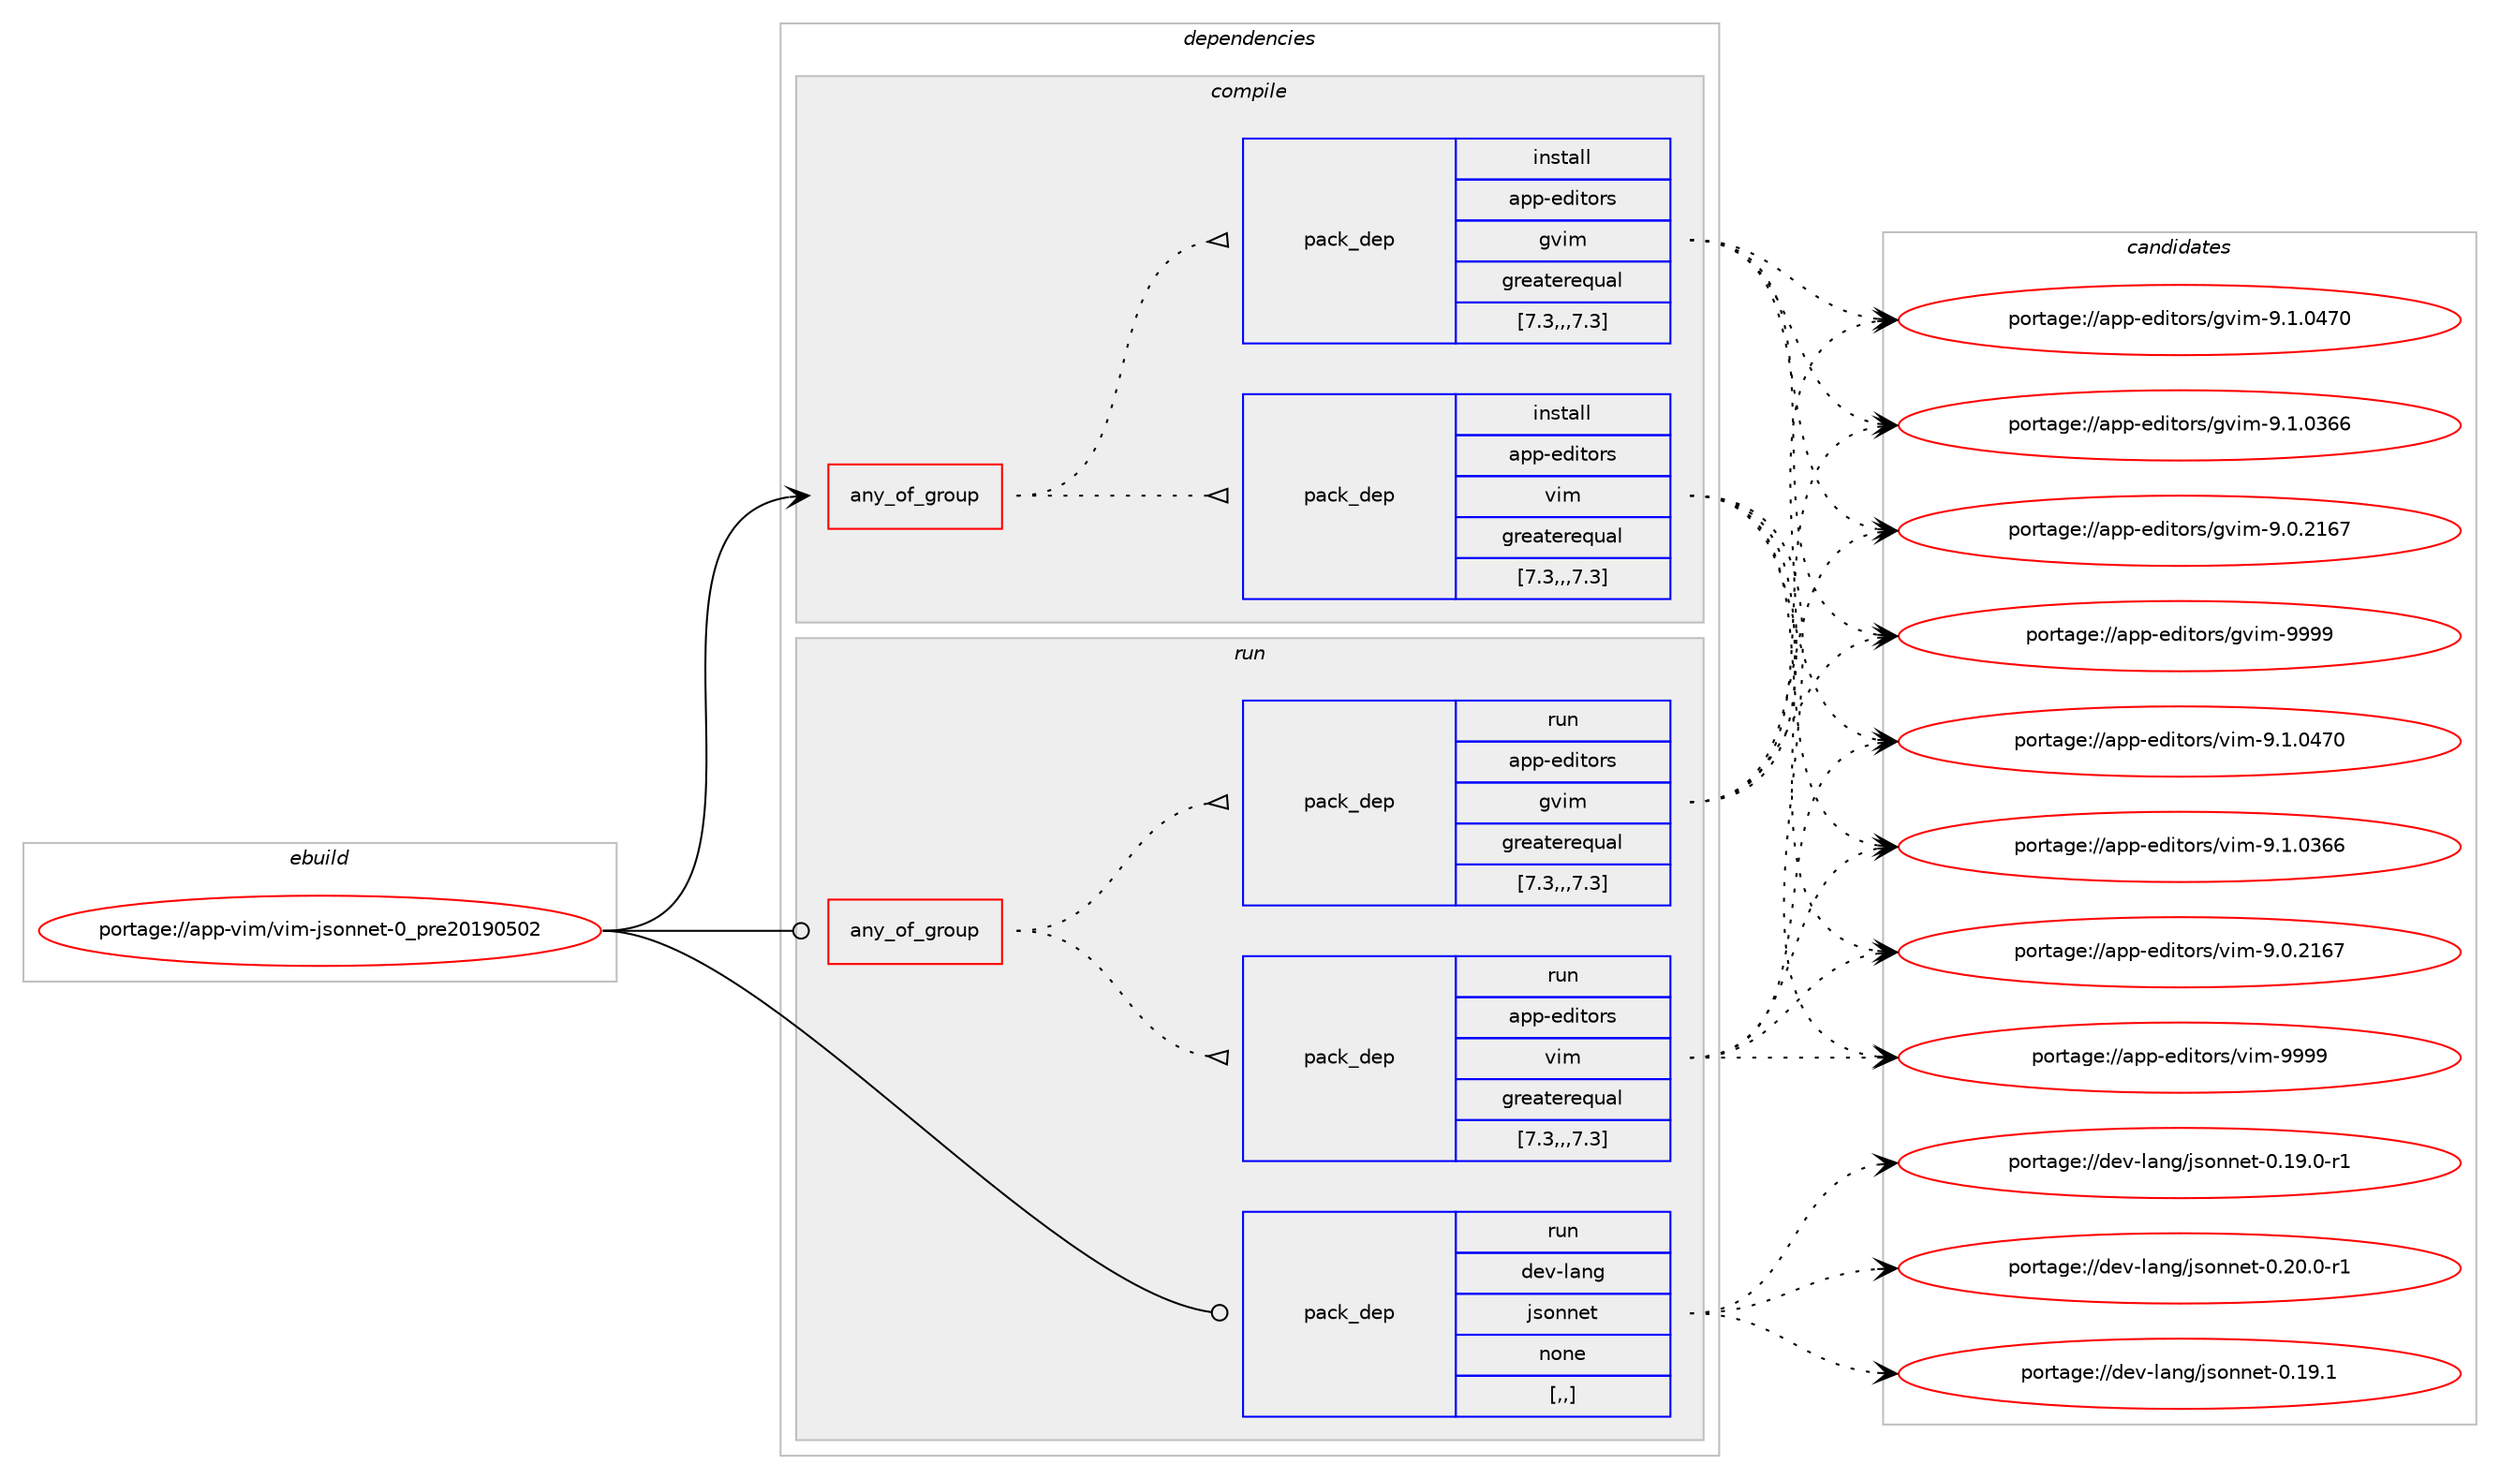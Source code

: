 digraph prolog {

# *************
# Graph options
# *************

newrank=true;
concentrate=true;
compound=true;
graph [rankdir=LR,fontname=Helvetica,fontsize=10,ranksep=1.5];#, ranksep=2.5, nodesep=0.2];
edge  [arrowhead=vee];
node  [fontname=Helvetica,fontsize=10];

# **********
# The ebuild
# **********

subgraph cluster_leftcol {
color=gray;
label=<<i>ebuild</i>>;
id [label="portage://app-vim/vim-jsonnet-0_pre20190502", color=red, width=4, href="../app-vim/vim-jsonnet-0_pre20190502.svg"];
}

# ****************
# The dependencies
# ****************

subgraph cluster_midcol {
color=gray;
label=<<i>dependencies</i>>;
subgraph cluster_compile {
fillcolor="#eeeeee";
style=filled;
label=<<i>compile</i>>;
subgraph any801 {
dependency62690 [label=<<TABLE BORDER="0" CELLBORDER="1" CELLSPACING="0" CELLPADDING="4"><TR><TD CELLPADDING="10">any_of_group</TD></TR></TABLE>>, shape=none, color=red];subgraph pack45369 {
dependency62691 [label=<<TABLE BORDER="0" CELLBORDER="1" CELLSPACING="0" CELLPADDING="4" WIDTH="220"><TR><TD ROWSPAN="6" CELLPADDING="30">pack_dep</TD></TR><TR><TD WIDTH="110">install</TD></TR><TR><TD>app-editors</TD></TR><TR><TD>vim</TD></TR><TR><TD>greaterequal</TD></TR><TR><TD>[7.3,,,7.3]</TD></TR></TABLE>>, shape=none, color=blue];
}
dependency62690:e -> dependency62691:w [weight=20,style="dotted",arrowhead="oinv"];
subgraph pack45370 {
dependency62692 [label=<<TABLE BORDER="0" CELLBORDER="1" CELLSPACING="0" CELLPADDING="4" WIDTH="220"><TR><TD ROWSPAN="6" CELLPADDING="30">pack_dep</TD></TR><TR><TD WIDTH="110">install</TD></TR><TR><TD>app-editors</TD></TR><TR><TD>gvim</TD></TR><TR><TD>greaterequal</TD></TR><TR><TD>[7.3,,,7.3]</TD></TR></TABLE>>, shape=none, color=blue];
}
dependency62690:e -> dependency62692:w [weight=20,style="dotted",arrowhead="oinv"];
}
id:e -> dependency62690:w [weight=20,style="solid",arrowhead="vee"];
}
subgraph cluster_compileandrun {
fillcolor="#eeeeee";
style=filled;
label=<<i>compile and run</i>>;
}
subgraph cluster_run {
fillcolor="#eeeeee";
style=filled;
label=<<i>run</i>>;
subgraph any802 {
dependency62693 [label=<<TABLE BORDER="0" CELLBORDER="1" CELLSPACING="0" CELLPADDING="4"><TR><TD CELLPADDING="10">any_of_group</TD></TR></TABLE>>, shape=none, color=red];subgraph pack45371 {
dependency62694 [label=<<TABLE BORDER="0" CELLBORDER="1" CELLSPACING="0" CELLPADDING="4" WIDTH="220"><TR><TD ROWSPAN="6" CELLPADDING="30">pack_dep</TD></TR><TR><TD WIDTH="110">run</TD></TR><TR><TD>app-editors</TD></TR><TR><TD>vim</TD></TR><TR><TD>greaterequal</TD></TR><TR><TD>[7.3,,,7.3]</TD></TR></TABLE>>, shape=none, color=blue];
}
dependency62693:e -> dependency62694:w [weight=20,style="dotted",arrowhead="oinv"];
subgraph pack45372 {
dependency62695 [label=<<TABLE BORDER="0" CELLBORDER="1" CELLSPACING="0" CELLPADDING="4" WIDTH="220"><TR><TD ROWSPAN="6" CELLPADDING="30">pack_dep</TD></TR><TR><TD WIDTH="110">run</TD></TR><TR><TD>app-editors</TD></TR><TR><TD>gvim</TD></TR><TR><TD>greaterequal</TD></TR><TR><TD>[7.3,,,7.3]</TD></TR></TABLE>>, shape=none, color=blue];
}
dependency62693:e -> dependency62695:w [weight=20,style="dotted",arrowhead="oinv"];
}
id:e -> dependency62693:w [weight=20,style="solid",arrowhead="odot"];
subgraph pack45373 {
dependency62696 [label=<<TABLE BORDER="0" CELLBORDER="1" CELLSPACING="0" CELLPADDING="4" WIDTH="220"><TR><TD ROWSPAN="6" CELLPADDING="30">pack_dep</TD></TR><TR><TD WIDTH="110">run</TD></TR><TR><TD>dev-lang</TD></TR><TR><TD>jsonnet</TD></TR><TR><TD>none</TD></TR><TR><TD>[,,]</TD></TR></TABLE>>, shape=none, color=blue];
}
id:e -> dependency62696:w [weight=20,style="solid",arrowhead="odot"];
}
}

# **************
# The candidates
# **************

subgraph cluster_choices {
rank=same;
color=gray;
label=<<i>candidates</i>>;

subgraph choice45369 {
color=black;
nodesep=1;
choice9711211245101100105116111114115471181051094557575757 [label="portage://app-editors/vim-9999", color=red, width=4,href="../app-editors/vim-9999.svg"];
choice971121124510110010511611111411547118105109455746494648525548 [label="portage://app-editors/vim-9.1.0470", color=red, width=4,href="../app-editors/vim-9.1.0470.svg"];
choice971121124510110010511611111411547118105109455746494648515454 [label="portage://app-editors/vim-9.1.0366", color=red, width=4,href="../app-editors/vim-9.1.0366.svg"];
choice971121124510110010511611111411547118105109455746484650495455 [label="portage://app-editors/vim-9.0.2167", color=red, width=4,href="../app-editors/vim-9.0.2167.svg"];
dependency62691:e -> choice9711211245101100105116111114115471181051094557575757:w [style=dotted,weight="100"];
dependency62691:e -> choice971121124510110010511611111411547118105109455746494648525548:w [style=dotted,weight="100"];
dependency62691:e -> choice971121124510110010511611111411547118105109455746494648515454:w [style=dotted,weight="100"];
dependency62691:e -> choice971121124510110010511611111411547118105109455746484650495455:w [style=dotted,weight="100"];
}
subgraph choice45370 {
color=black;
nodesep=1;
choice9711211245101100105116111114115471031181051094557575757 [label="portage://app-editors/gvim-9999", color=red, width=4,href="../app-editors/gvim-9999.svg"];
choice971121124510110010511611111411547103118105109455746494648525548 [label="portage://app-editors/gvim-9.1.0470", color=red, width=4,href="../app-editors/gvim-9.1.0470.svg"];
choice971121124510110010511611111411547103118105109455746494648515454 [label="portage://app-editors/gvim-9.1.0366", color=red, width=4,href="../app-editors/gvim-9.1.0366.svg"];
choice971121124510110010511611111411547103118105109455746484650495455 [label="portage://app-editors/gvim-9.0.2167", color=red, width=4,href="../app-editors/gvim-9.0.2167.svg"];
dependency62692:e -> choice9711211245101100105116111114115471031181051094557575757:w [style=dotted,weight="100"];
dependency62692:e -> choice971121124510110010511611111411547103118105109455746494648525548:w [style=dotted,weight="100"];
dependency62692:e -> choice971121124510110010511611111411547103118105109455746494648515454:w [style=dotted,weight="100"];
dependency62692:e -> choice971121124510110010511611111411547103118105109455746484650495455:w [style=dotted,weight="100"];
}
subgraph choice45371 {
color=black;
nodesep=1;
choice9711211245101100105116111114115471181051094557575757 [label="portage://app-editors/vim-9999", color=red, width=4,href="../app-editors/vim-9999.svg"];
choice971121124510110010511611111411547118105109455746494648525548 [label="portage://app-editors/vim-9.1.0470", color=red, width=4,href="../app-editors/vim-9.1.0470.svg"];
choice971121124510110010511611111411547118105109455746494648515454 [label="portage://app-editors/vim-9.1.0366", color=red, width=4,href="../app-editors/vim-9.1.0366.svg"];
choice971121124510110010511611111411547118105109455746484650495455 [label="portage://app-editors/vim-9.0.2167", color=red, width=4,href="../app-editors/vim-9.0.2167.svg"];
dependency62694:e -> choice9711211245101100105116111114115471181051094557575757:w [style=dotted,weight="100"];
dependency62694:e -> choice971121124510110010511611111411547118105109455746494648525548:w [style=dotted,weight="100"];
dependency62694:e -> choice971121124510110010511611111411547118105109455746494648515454:w [style=dotted,weight="100"];
dependency62694:e -> choice971121124510110010511611111411547118105109455746484650495455:w [style=dotted,weight="100"];
}
subgraph choice45372 {
color=black;
nodesep=1;
choice9711211245101100105116111114115471031181051094557575757 [label="portage://app-editors/gvim-9999", color=red, width=4,href="../app-editors/gvim-9999.svg"];
choice971121124510110010511611111411547103118105109455746494648525548 [label="portage://app-editors/gvim-9.1.0470", color=red, width=4,href="../app-editors/gvim-9.1.0470.svg"];
choice971121124510110010511611111411547103118105109455746494648515454 [label="portage://app-editors/gvim-9.1.0366", color=red, width=4,href="../app-editors/gvim-9.1.0366.svg"];
choice971121124510110010511611111411547103118105109455746484650495455 [label="portage://app-editors/gvim-9.0.2167", color=red, width=4,href="../app-editors/gvim-9.0.2167.svg"];
dependency62695:e -> choice9711211245101100105116111114115471031181051094557575757:w [style=dotted,weight="100"];
dependency62695:e -> choice971121124510110010511611111411547103118105109455746494648525548:w [style=dotted,weight="100"];
dependency62695:e -> choice971121124510110010511611111411547103118105109455746494648515454:w [style=dotted,weight="100"];
dependency62695:e -> choice971121124510110010511611111411547103118105109455746484650495455:w [style=dotted,weight="100"];
}
subgraph choice45373 {
color=black;
nodesep=1;
choice100101118451089711010347106115111110110101116454846504846484511449 [label="portage://dev-lang/jsonnet-0.20.0-r1", color=red, width=4,href="../dev-lang/jsonnet-0.20.0-r1.svg"];
choice10010111845108971101034710611511111011010111645484649574649 [label="portage://dev-lang/jsonnet-0.19.1", color=red, width=4,href="../dev-lang/jsonnet-0.19.1.svg"];
choice100101118451089711010347106115111110110101116454846495746484511449 [label="portage://dev-lang/jsonnet-0.19.0-r1", color=red, width=4,href="../dev-lang/jsonnet-0.19.0-r1.svg"];
dependency62696:e -> choice100101118451089711010347106115111110110101116454846504846484511449:w [style=dotted,weight="100"];
dependency62696:e -> choice10010111845108971101034710611511111011010111645484649574649:w [style=dotted,weight="100"];
dependency62696:e -> choice100101118451089711010347106115111110110101116454846495746484511449:w [style=dotted,weight="100"];
}
}

}
